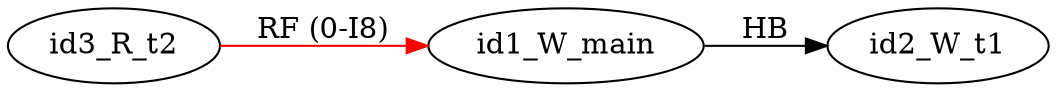 digraph memory_model {
rankdir=LR;
splines=true; esep=0.5;
id3_R_t2 -> id1_W_main [label = "RF (0-I8)", color="red"];
id1_W_main -> id2_W_t1 [label = "HB", color="black"];
id1_W_main [pos="2.5,2!"]
id2_W_t1 [pos="0,0!"]
id3_R_t2 [pos="5,0!"]
}